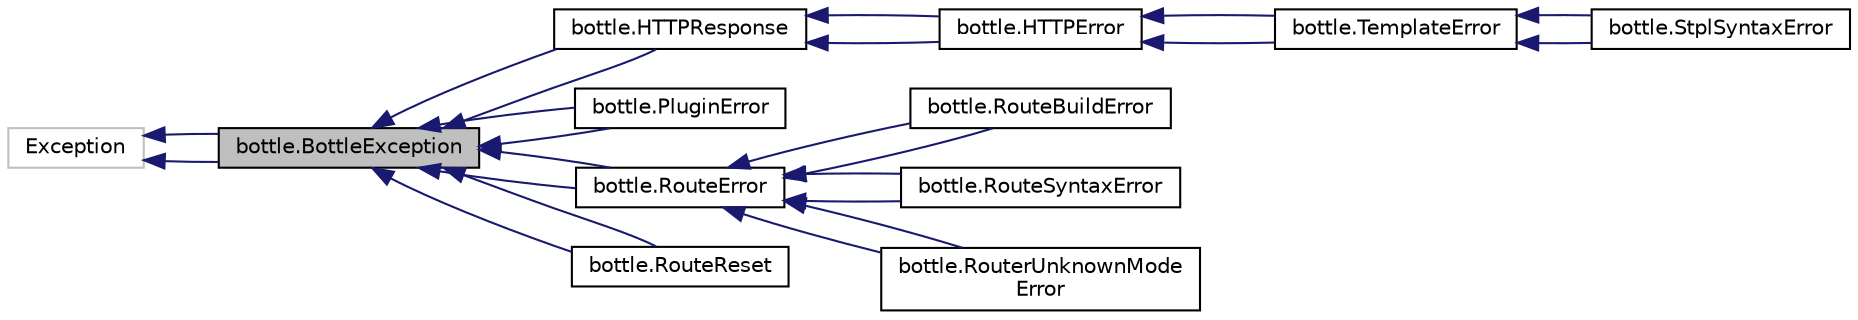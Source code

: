digraph "bottle.BottleException"
{
 // LATEX_PDF_SIZE
  edge [fontname="Helvetica",fontsize="10",labelfontname="Helvetica",labelfontsize="10"];
  node [fontname="Helvetica",fontsize="10",shape=record];
  rankdir="LR";
  Node1 [label="bottle.BottleException",height=0.2,width=0.4,color="black", fillcolor="grey75", style="filled", fontcolor="black",tooltip=" "];
  Node2 -> Node1 [dir="back",color="midnightblue",fontsize="10",style="solid"];
  Node2 [label="Exception",height=0.2,width=0.4,color="grey75", fillcolor="white", style="filled",tooltip=" "];
  Node2 -> Node1 [dir="back",color="midnightblue",fontsize="10",style="solid"];
  Node1 -> Node3 [dir="back",color="midnightblue",fontsize="10",style="solid"];
  Node3 [label="bottle.HTTPResponse",height=0.2,width=0.4,color="black", fillcolor="white", style="filled",URL="$classbottle_1_1HTTPResponse.html",tooltip=" "];
  Node3 -> Node4 [dir="back",color="midnightblue",fontsize="10",style="solid"];
  Node4 [label="bottle.HTTPError",height=0.2,width=0.4,color="black", fillcolor="white", style="filled",URL="$classbottle_1_1HTTPError.html",tooltip=" "];
  Node4 -> Node5 [dir="back",color="midnightblue",fontsize="10",style="solid"];
  Node5 [label="bottle.TemplateError",height=0.2,width=0.4,color="black", fillcolor="white", style="filled",URL="$classbottle_1_1TemplateError.html",tooltip=" "];
  Node5 -> Node6 [dir="back",color="midnightblue",fontsize="10",style="solid"];
  Node6 [label="bottle.StplSyntaxError",height=0.2,width=0.4,color="black", fillcolor="white", style="filled",URL="$classbottle_1_1StplSyntaxError.html",tooltip=" "];
  Node5 -> Node6 [dir="back",color="midnightblue",fontsize="10",style="solid"];
  Node4 -> Node5 [dir="back",color="midnightblue",fontsize="10",style="solid"];
  Node3 -> Node4 [dir="back",color="midnightblue",fontsize="10",style="solid"];
  Node1 -> Node3 [dir="back",color="midnightblue",fontsize="10",style="solid"];
  Node1 -> Node7 [dir="back",color="midnightblue",fontsize="10",style="solid"];
  Node7 [label="bottle.PluginError",height=0.2,width=0.4,color="black", fillcolor="white", style="filled",URL="$classbottle_1_1PluginError.html",tooltip=" "];
  Node1 -> Node7 [dir="back",color="midnightblue",fontsize="10",style="solid"];
  Node1 -> Node8 [dir="back",color="midnightblue",fontsize="10",style="solid"];
  Node8 [label="bottle.RouteError",height=0.2,width=0.4,color="black", fillcolor="white", style="filled",URL="$classbottle_1_1RouteError.html",tooltip=" "];
  Node8 -> Node9 [dir="back",color="midnightblue",fontsize="10",style="solid"];
  Node9 [label="bottle.RouteBuildError",height=0.2,width=0.4,color="black", fillcolor="white", style="filled",URL="$classbottle_1_1RouteBuildError.html",tooltip=" "];
  Node8 -> Node9 [dir="back",color="midnightblue",fontsize="10",style="solid"];
  Node8 -> Node10 [dir="back",color="midnightblue",fontsize="10",style="solid"];
  Node10 [label="bottle.RouteSyntaxError",height=0.2,width=0.4,color="black", fillcolor="white", style="filled",URL="$classbottle_1_1RouteSyntaxError.html",tooltip=" "];
  Node8 -> Node10 [dir="back",color="midnightblue",fontsize="10",style="solid"];
  Node8 -> Node11 [dir="back",color="midnightblue",fontsize="10",style="solid"];
  Node11 [label="bottle.RouterUnknownMode\lError",height=0.2,width=0.4,color="black", fillcolor="white", style="filled",URL="$classbottle_1_1RouterUnknownModeError.html",tooltip=" "];
  Node8 -> Node11 [dir="back",color="midnightblue",fontsize="10",style="solid"];
  Node1 -> Node8 [dir="back",color="midnightblue",fontsize="10",style="solid"];
  Node1 -> Node12 [dir="back",color="midnightblue",fontsize="10",style="solid"];
  Node12 [label="bottle.RouteReset",height=0.2,width=0.4,color="black", fillcolor="white", style="filled",URL="$classbottle_1_1RouteReset.html",tooltip=" "];
  Node1 -> Node12 [dir="back",color="midnightblue",fontsize="10",style="solid"];
}
